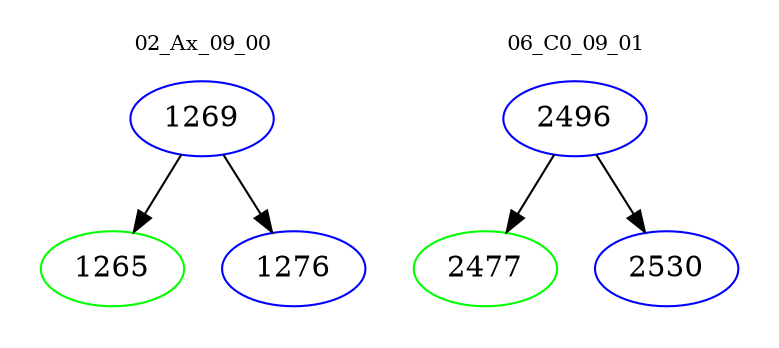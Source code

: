 digraph{
subgraph cluster_0 {
color = white
label = "02_Ax_09_00";
fontsize=10;
T0_1269 [label="1269", color="blue"]
T0_1269 -> T0_1265 [color="black"]
T0_1265 [label="1265", color="green"]
T0_1269 -> T0_1276 [color="black"]
T0_1276 [label="1276", color="blue"]
}
subgraph cluster_1 {
color = white
label = "06_C0_09_01";
fontsize=10;
T1_2496 [label="2496", color="blue"]
T1_2496 -> T1_2477 [color="black"]
T1_2477 [label="2477", color="green"]
T1_2496 -> T1_2530 [color="black"]
T1_2530 [label="2530", color="blue"]
}
}
